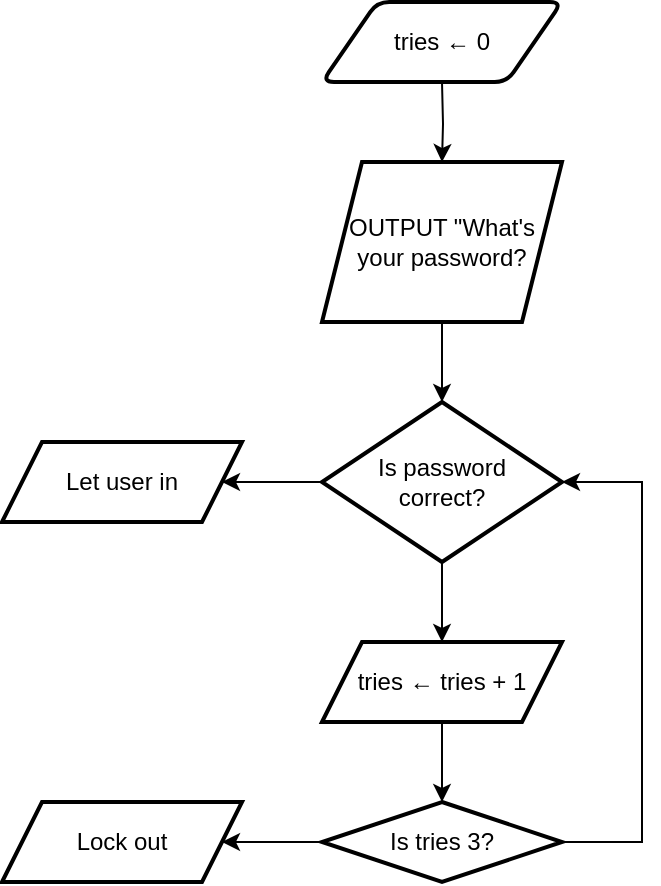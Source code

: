 <mxfile version="24.7.16">
  <diagram name="Page-1" id="YLb6v9ezmrfeidstlbZN">
    <mxGraphModel dx="1434" dy="780" grid="1" gridSize="10" guides="1" tooltips="1" connect="1" arrows="1" fold="1" page="1" pageScale="1" pageWidth="827" pageHeight="1169" math="0" shadow="0">
      <root>
        <mxCell id="0" />
        <mxCell id="1" parent="0" />
        <mxCell id="rbfPJ4H-Tg4PSfFwz5Jx-3" value="" style="edgeStyle=orthogonalEdgeStyle;rounded=0;orthogonalLoop=1;jettySize=auto;html=1;" edge="1" parent="1" target="rbfPJ4H-Tg4PSfFwz5Jx-2">
          <mxGeometry relative="1" as="geometry">
            <mxPoint x="420" y="160" as="sourcePoint" />
          </mxGeometry>
        </mxCell>
        <mxCell id="rbfPJ4H-Tg4PSfFwz5Jx-5" value="" style="edgeStyle=orthogonalEdgeStyle;rounded=0;orthogonalLoop=1;jettySize=auto;html=1;" edge="1" parent="1" source="rbfPJ4H-Tg4PSfFwz5Jx-2" target="rbfPJ4H-Tg4PSfFwz5Jx-4">
          <mxGeometry relative="1" as="geometry" />
        </mxCell>
        <mxCell id="rbfPJ4H-Tg4PSfFwz5Jx-2" value="OUTPUT &quot;What&#39;s your password?" style="shape=parallelogram;perimeter=parallelogramPerimeter;whiteSpace=wrap;html=1;fixedSize=1;strokeWidth=2;" vertex="1" parent="1">
          <mxGeometry x="360" y="200" width="120" height="80" as="geometry" />
        </mxCell>
        <mxCell id="rbfPJ4H-Tg4PSfFwz5Jx-7" value="" style="edgeStyle=orthogonalEdgeStyle;rounded=0;orthogonalLoop=1;jettySize=auto;html=1;" edge="1" parent="1" source="rbfPJ4H-Tg4PSfFwz5Jx-4" target="rbfPJ4H-Tg4PSfFwz5Jx-6">
          <mxGeometry relative="1" as="geometry" />
        </mxCell>
        <mxCell id="rbfPJ4H-Tg4PSfFwz5Jx-9" value="" style="edgeStyle=orthogonalEdgeStyle;rounded=0;orthogonalLoop=1;jettySize=auto;html=1;" edge="1" parent="1" source="rbfPJ4H-Tg4PSfFwz5Jx-4" target="rbfPJ4H-Tg4PSfFwz5Jx-8">
          <mxGeometry relative="1" as="geometry" />
        </mxCell>
        <mxCell id="rbfPJ4H-Tg4PSfFwz5Jx-4" value="Is password&lt;div&gt;correct?&lt;/div&gt;" style="rhombus;whiteSpace=wrap;html=1;strokeWidth=2;" vertex="1" parent="1">
          <mxGeometry x="360" y="320" width="120" height="80" as="geometry" />
        </mxCell>
        <mxCell id="rbfPJ4H-Tg4PSfFwz5Jx-6" value="Let user in" style="shape=parallelogram;perimeter=parallelogramPerimeter;whiteSpace=wrap;html=1;fixedSize=1;strokeWidth=2;" vertex="1" parent="1">
          <mxGeometry x="200" y="340" width="120" height="40" as="geometry" />
        </mxCell>
        <mxCell id="rbfPJ4H-Tg4PSfFwz5Jx-14" value="" style="edgeStyle=orthogonalEdgeStyle;rounded=0;orthogonalLoop=1;jettySize=auto;html=1;" edge="1" parent="1" source="rbfPJ4H-Tg4PSfFwz5Jx-8" target="rbfPJ4H-Tg4PSfFwz5Jx-13">
          <mxGeometry relative="1" as="geometry" />
        </mxCell>
        <mxCell id="rbfPJ4H-Tg4PSfFwz5Jx-8" value="tries ← tries + 1" style="shape=parallelogram;perimeter=parallelogramPerimeter;whiteSpace=wrap;html=1;fixedSize=1;strokeWidth=2;" vertex="1" parent="1">
          <mxGeometry x="360" y="440" width="120" height="40" as="geometry" />
        </mxCell>
        <mxCell id="rbfPJ4H-Tg4PSfFwz5Jx-10" value="tries ← 0" style="shape=parallelogram;html=1;strokeWidth=2;perimeter=parallelogramPerimeter;whiteSpace=wrap;rounded=1;arcSize=12;size=0.23;" vertex="1" parent="1">
          <mxGeometry x="360" y="120" width="120" height="40" as="geometry" />
        </mxCell>
        <mxCell id="rbfPJ4H-Tg4PSfFwz5Jx-16" value="" style="edgeStyle=orthogonalEdgeStyle;rounded=0;orthogonalLoop=1;jettySize=auto;html=1;" edge="1" parent="1" source="rbfPJ4H-Tg4PSfFwz5Jx-13" target="rbfPJ4H-Tg4PSfFwz5Jx-15">
          <mxGeometry relative="1" as="geometry" />
        </mxCell>
        <mxCell id="rbfPJ4H-Tg4PSfFwz5Jx-13" value="Is tries 3?" style="rhombus;whiteSpace=wrap;html=1;strokeWidth=2;" vertex="1" parent="1">
          <mxGeometry x="360" y="520" width="120" height="40" as="geometry" />
        </mxCell>
        <mxCell id="rbfPJ4H-Tg4PSfFwz5Jx-15" value="Lock out" style="shape=parallelogram;perimeter=parallelogramPerimeter;whiteSpace=wrap;html=1;fixedSize=1;strokeWidth=2;" vertex="1" parent="1">
          <mxGeometry x="200" y="520" width="120" height="40" as="geometry" />
        </mxCell>
        <mxCell id="rbfPJ4H-Tg4PSfFwz5Jx-17" value="" style="endArrow=classic;html=1;rounded=0;entryX=1;entryY=0.5;entryDx=0;entryDy=0;exitX=1;exitY=0.5;exitDx=0;exitDy=0;" edge="1" parent="1" source="rbfPJ4H-Tg4PSfFwz5Jx-13" target="rbfPJ4H-Tg4PSfFwz5Jx-4">
          <mxGeometry width="50" height="50" relative="1" as="geometry">
            <mxPoint x="490" y="540" as="sourcePoint" />
            <mxPoint x="520" y="350" as="targetPoint" />
            <Array as="points">
              <mxPoint x="520" y="540" />
              <mxPoint x="520" y="360" />
            </Array>
          </mxGeometry>
        </mxCell>
      </root>
    </mxGraphModel>
  </diagram>
</mxfile>
